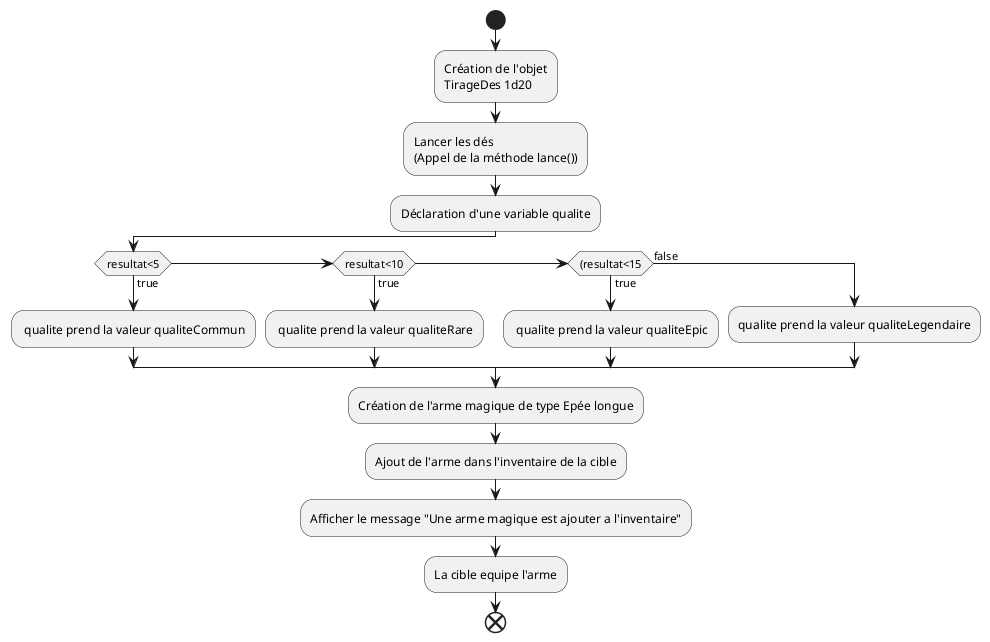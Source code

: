 @startuml
!define ClassBackgroundColor #White
!define MethodBackgroundColor ClassBackgroundColor
!define ClassBorderColor #000000
!define ClassFontColor #000000
!define ClassFontSize 14
!define MethodFontColor ClassFontColor
!define MethodFontSize 12
!define ArrowColor #707070

skinparam class {
    BackgroundColor ClassBackgroundColor
    BorderColor ClassBorderColor
    FontColor ClassFontColor
    FontSize ClassFontSize
}

skinparam method {
    BackgroundColor MethodBackgroundColor
    BorderColor ClassBorderColor
    FontColor MethodFontColor
    FontSize MethodFontSize
}


start
:Création de l'objet\nTirageDes 1d20;
:Lancer les dés\n(Appel de la méthode lance());
:Déclaration d'une variable qualite;
if(resultat<5) then (true)
    : qualite prend la valeur qualiteCommun;
else if(resultat<10) then (true)
    : qualite prend la valeur qualiteRare;
else if((resultat<15) then (true)
    : qualite prend la valeur qualiteEpic;
else(false)
    :qualite prend la valeur qualiteLegendaire;
end if;
:Création de l'arme magique de type Epée longue;
:Ajout de l'arme dans l'inventaire de la cible;
:Afficher le message "Une arme magique est ajouter a l'inventaire";
:La cible equipe l'arme;
end
@enduml
